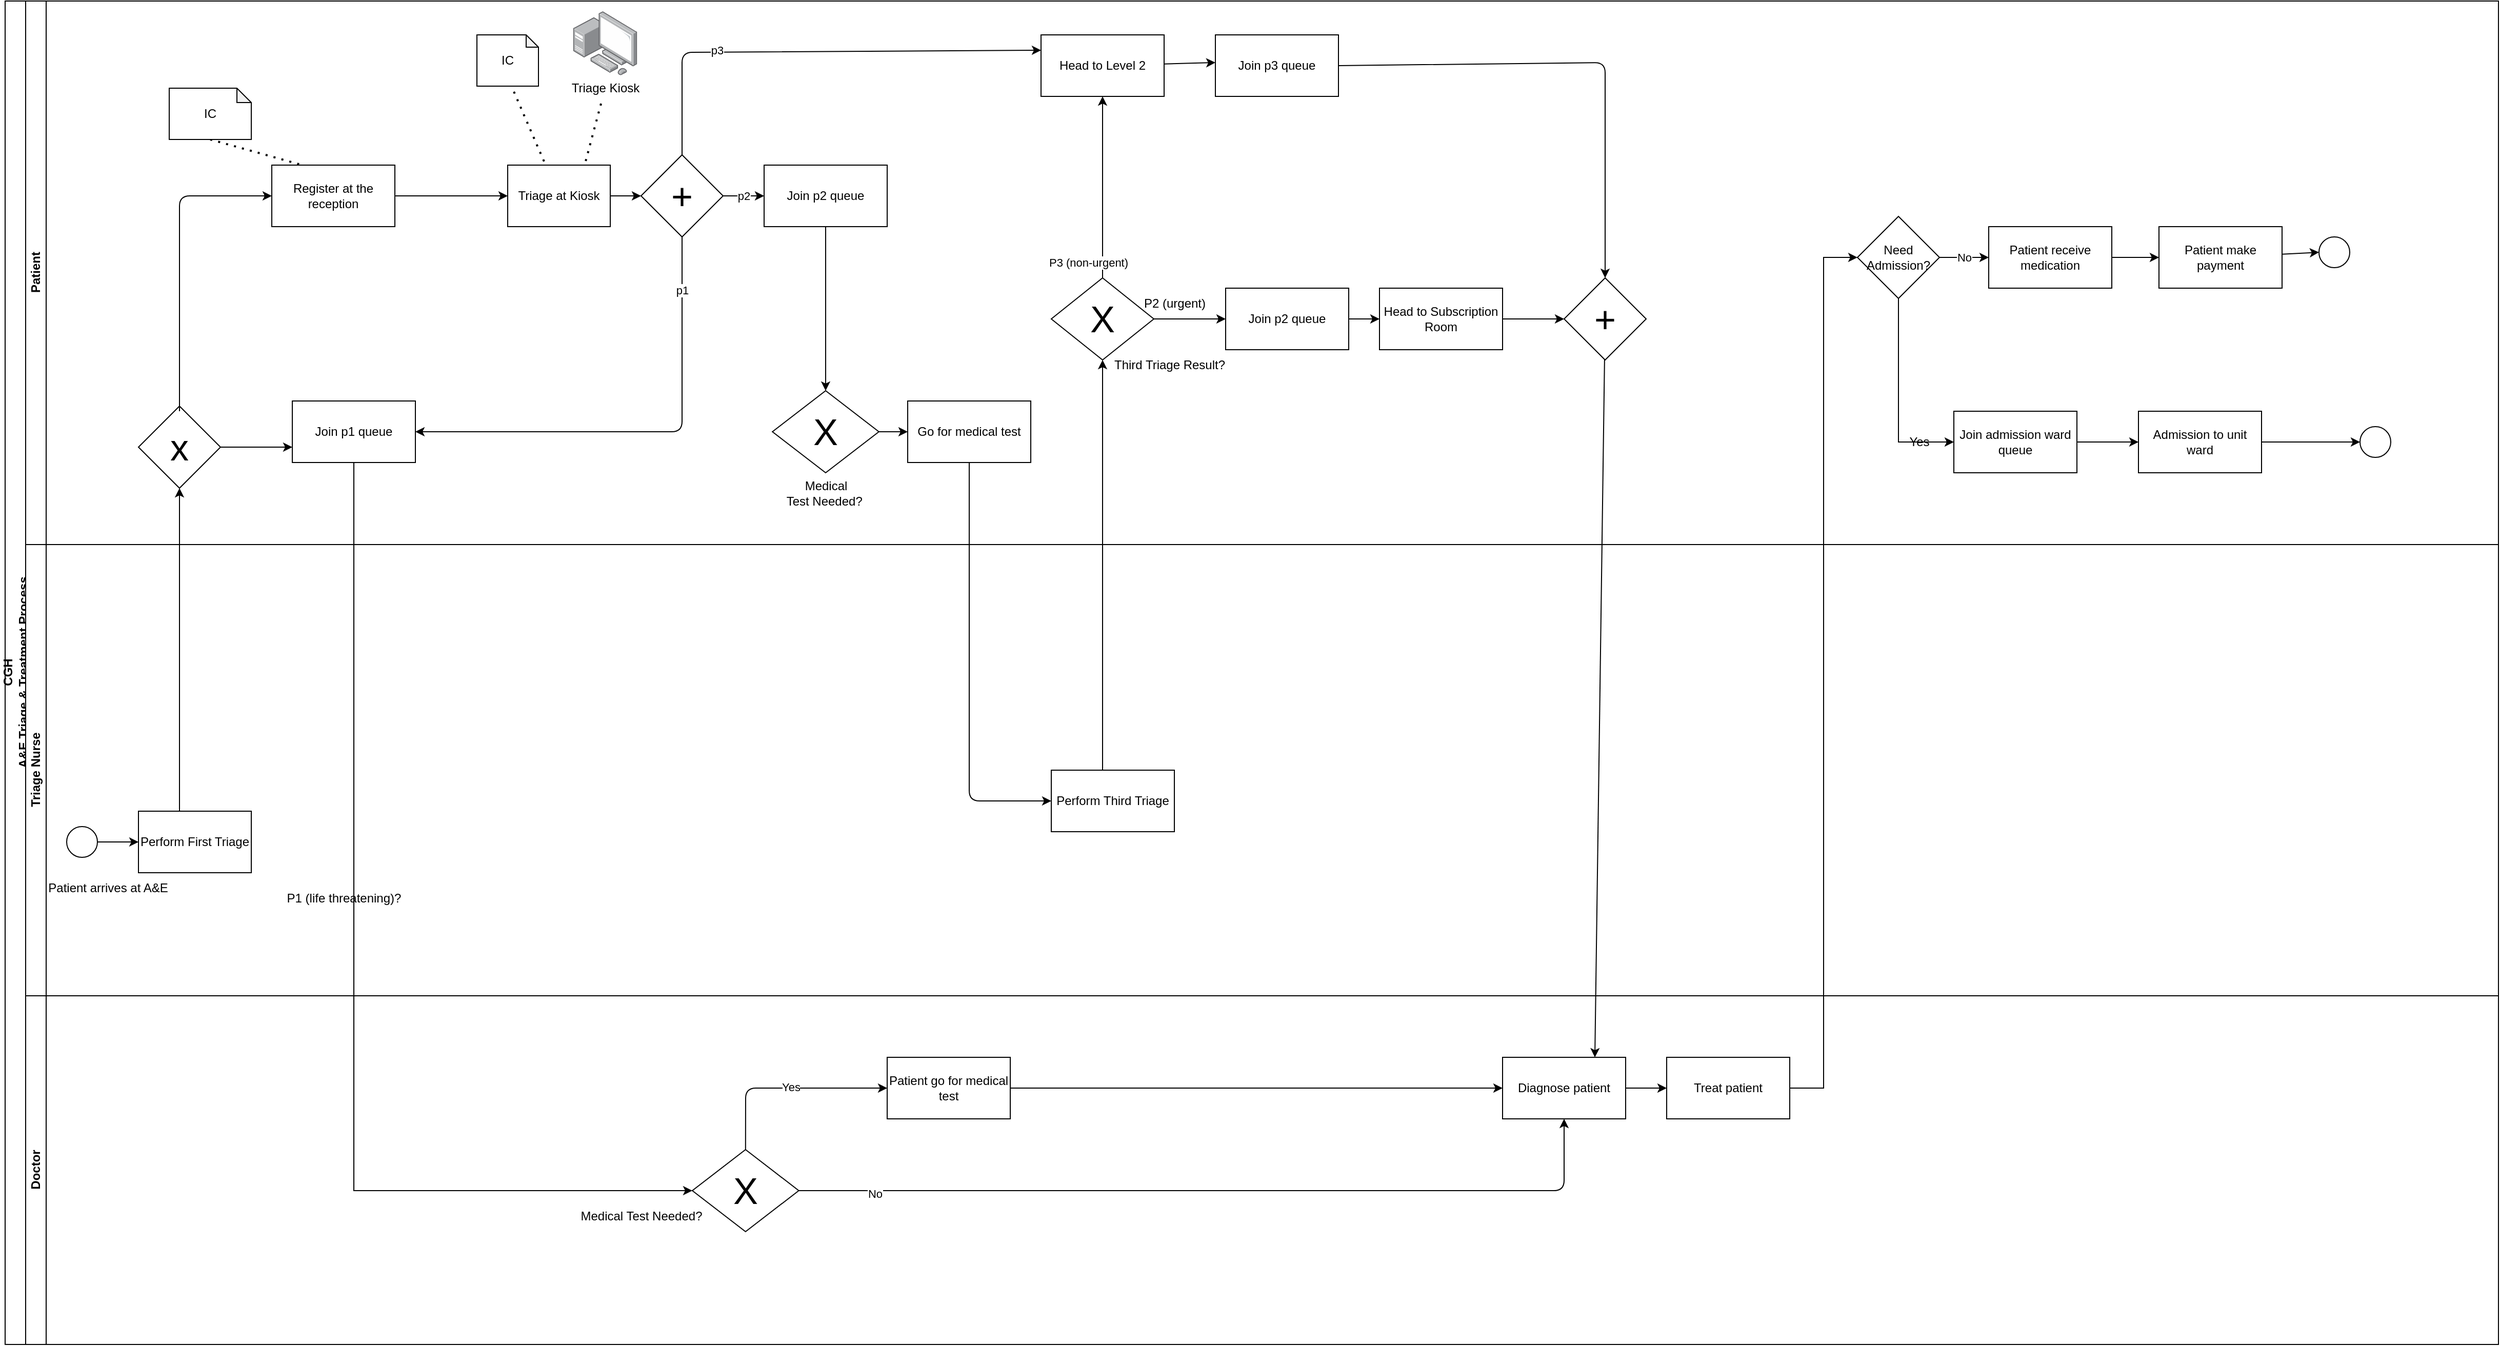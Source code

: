 <mxfile>
    <diagram id="prtHgNgQTEPvFCAcTncT" name="Page-1">
        <mxGraphModel dx="2673" dy="1535" grid="1" gridSize="10" guides="1" tooltips="1" connect="1" arrows="1" fold="1" page="1" pageScale="1" pageWidth="827" pageHeight="1169" math="0" shadow="0">
            <root>
                <mxCell id="0"/>
                <mxCell id="1" parent="0"/>
                <mxCell id="dNxyNK7c78bLwvsdeMH5-19" value="CGH &lt;br&gt;A&amp;amp;E Triage &amp;amp; Treatment Process" style="swimlane;html=1;childLayout=stackLayout;resizeParent=1;resizeParentMax=0;horizontal=0;startSize=20;horizontalStack=0;" parent="1" vertex="1">
                    <mxGeometry x="60" y="90" width="2431" height="1310" as="geometry"/>
                </mxCell>
                <mxCell id="dNxyNK7c78bLwvsdeMH5-20" value="Patient" style="swimlane;html=1;startSize=20;horizontal=0;" parent="dNxyNK7c78bLwvsdeMH5-19" vertex="1">
                    <mxGeometry x="20" width="2411" height="530" as="geometry">
                        <mxRectangle x="20" width="2340" height="30" as="alternateBounds"/>
                    </mxGeometry>
                </mxCell>
                <mxCell id="125" style="edgeStyle=none;html=1;entryX=0;entryY=0.5;entryDx=0;entryDy=0;" edge="1" parent="dNxyNK7c78bLwvsdeMH5-20" source="qgtoDDghmM0IQQvyiqZD-22" target="qgtoDDghmM0IQQvyiqZD-25">
                    <mxGeometry relative="1" as="geometry"/>
                </mxCell>
                <mxCell id="qgtoDDghmM0IQQvyiqZD-22" value="Patient make payment" style="rounded=0;whiteSpace=wrap;html=1;" parent="dNxyNK7c78bLwvsdeMH5-20" vertex="1">
                    <mxGeometry x="2080" y="220" width="120" height="60" as="geometry"/>
                </mxCell>
                <mxCell id="qgtoDDghmM0IQQvyiqZD-25" value="" style="ellipse;whiteSpace=wrap;html=1;aspect=fixed;" parent="dNxyNK7c78bLwvsdeMH5-20" vertex="1">
                    <mxGeometry x="2236" y="230" width="30" height="30" as="geometry"/>
                </mxCell>
                <mxCell id="qgtoDDghmM0IQQvyiqZD-27" value="Patient receive medication" style="whiteSpace=wrap;html=1;" parent="dNxyNK7c78bLwvsdeMH5-20" vertex="1">
                    <mxGeometry x="1914" y="220" width="120" height="60" as="geometry"/>
                </mxCell>
                <mxCell id="qgtoDDghmM0IQQvyiqZD-28" style="edgeStyle=orthogonalEdgeStyle;rounded=0;orthogonalLoop=1;jettySize=auto;html=1;" parent="dNxyNK7c78bLwvsdeMH5-20" source="qgtoDDghmM0IQQvyiqZD-27" target="qgtoDDghmM0IQQvyiqZD-22" edge="1">
                    <mxGeometry relative="1" as="geometry"/>
                </mxCell>
                <mxCell id="qgtoDDghmM0IQQvyiqZD-48" value="Register at the reception" style="whiteSpace=wrap;html=1;" parent="dNxyNK7c78bLwvsdeMH5-20" vertex="1">
                    <mxGeometry x="240" y="160" width="120" height="60" as="geometry"/>
                </mxCell>
                <mxCell id="120" style="edgeStyle=none;html=1;entryX=0;entryY=0.5;entryDx=0;entryDy=0;" edge="1" parent="dNxyNK7c78bLwvsdeMH5-20" source="qgtoDDghmM0IQQvyiqZD-68" target="qgtoDDghmM0IQQvyiqZD-70">
                    <mxGeometry relative="1" as="geometry"/>
                </mxCell>
                <mxCell id="qgtoDDghmM0IQQvyiqZD-68" value="Admission to unit ward" style="whiteSpace=wrap;html=1;" parent="dNxyNK7c78bLwvsdeMH5-20" vertex="1">
                    <mxGeometry x="2060" y="400" width="120" height="60" as="geometry"/>
                </mxCell>
                <mxCell id="qgtoDDghmM0IQQvyiqZD-70" value="" style="ellipse;whiteSpace=wrap;html=1;" parent="dNxyNK7c78bLwvsdeMH5-20" vertex="1">
                    <mxGeometry x="2276" y="415" width="30" height="30" as="geometry"/>
                </mxCell>
                <mxCell id="qgtoDDghmM0IQQvyiqZD-71" style="edgeStyle=orthogonalEdgeStyle;rounded=0;orthogonalLoop=1;jettySize=auto;html=1;exitX=0.5;exitY=1;exitDx=0;exitDy=0;entryX=0;entryY=0.5;entryDx=0;entryDy=0;startArrow=none;" parent="dNxyNK7c78bLwvsdeMH5-20" source="qgtoDDghmM0IQQvyiqZD-64" target="130" edge="1">
                    <mxGeometry relative="1" as="geometry"/>
                </mxCell>
                <mxCell id="127" value="No" style="edgeStyle=none;html=1;entryX=0;entryY=0.5;entryDx=0;entryDy=0;" edge="1" parent="dNxyNK7c78bLwvsdeMH5-20" source="qgtoDDghmM0IQQvyiqZD-64" target="qgtoDDghmM0IQQvyiqZD-27">
                    <mxGeometry relative="1" as="geometry"/>
                </mxCell>
                <mxCell id="qgtoDDghmM0IQQvyiqZD-64" value="Need Admission?" style="rhombus;whiteSpace=wrap;html=1;rounded=0;" parent="dNxyNK7c78bLwvsdeMH5-20" vertex="1">
                    <mxGeometry x="1786" y="210" width="80" height="80" as="geometry"/>
                </mxCell>
                <mxCell id="qgtoDDghmM0IQQvyiqZD-77" value="Head to Subscription Room" style="whiteSpace=wrap;html=1;" parent="dNxyNK7c78bLwvsdeMH5-20" vertex="1">
                    <mxGeometry x="1320" y="280" width="120" height="60" as="geometry"/>
                </mxCell>
                <mxCell id="qgtoDDghmM0IQQvyiqZD-86" value="Yes" style="text;html=1;align=center;verticalAlign=middle;resizable=0;points=[];autosize=1;strokeColor=none;fillColor=none;" parent="dNxyNK7c78bLwvsdeMH5-20" vertex="1">
                    <mxGeometry x="1826" y="415" width="40" height="30" as="geometry"/>
                </mxCell>
                <mxCell id="13" value="" style="endArrow=none;dashed=1;html=1;dashPattern=1 3;strokeWidth=2;entryX=0.25;entryY=0;entryDx=0;entryDy=0;exitX=0.5;exitY=1;exitDx=0;exitDy=0;exitPerimeter=0;" parent="dNxyNK7c78bLwvsdeMH5-20" source="14" target="qgtoDDghmM0IQQvyiqZD-48" edge="1">
                    <mxGeometry width="50" height="50" relative="1" as="geometry">
                        <mxPoint x="240" y="40" as="sourcePoint"/>
                        <mxPoint x="260" y="80" as="targetPoint"/>
                    </mxGeometry>
                </mxCell>
                <mxCell id="14" value="IC" style="shape=note;whiteSpace=wrap;html=1;backgroundOutline=1;darkOpacity=0.05;size=14;" parent="dNxyNK7c78bLwvsdeMH5-20" vertex="1">
                    <mxGeometry x="140" y="85" width="80" height="50" as="geometry"/>
                </mxCell>
                <mxCell id="79" style="edgeStyle=none;html=1;entryX=0;entryY=0.5;entryDx=0;entryDy=0;" edge="1" parent="dNxyNK7c78bLwvsdeMH5-20" source="qgtoDDghmM0IQQvyiqZD-92" target="100">
                    <mxGeometry relative="1" as="geometry">
                        <mxPoint x="1220" y="310" as="targetPoint"/>
                    </mxGeometry>
                </mxCell>
                <mxCell id="qgtoDDghmM0IQQvyiqZD-92" value="&lt;font style=&quot;font-size: 36px;&quot;&gt;X&lt;/font&gt;" style="rhombus;whiteSpace=wrap;html=1;" parent="dNxyNK7c78bLwvsdeMH5-20" vertex="1">
                    <mxGeometry x="1000" y="270" width="100" height="80" as="geometry"/>
                </mxCell>
                <mxCell id="52" style="edgeStyle=none;html=1;exitX=0.5;exitY=0;exitDx=0;exitDy=0;entryX=0.5;entryY=1;entryDx=0;entryDy=0;" parent="dNxyNK7c78bLwvsdeMH5-20" source="qgtoDDghmM0IQQvyiqZD-92" target="77" edge="1">
                    <mxGeometry relative="1" as="geometry">
                        <Array as="points"/>
                        <mxPoint x="1020" y="260" as="sourcePoint"/>
                        <mxPoint x="1145" y="-30" as="targetPoint"/>
                    </mxGeometry>
                </mxCell>
                <mxCell id="56" value="P3 (non-urgent)" style="edgeLabel;html=1;align=center;verticalAlign=middle;resizable=0;points=[];" vertex="1" connectable="0" parent="52">
                    <mxGeometry x="0.289" y="-1" relative="1" as="geometry">
                        <mxPoint x="-15" y="99" as="offset"/>
                    </mxGeometry>
                </mxCell>
                <mxCell id="64" value="P2 (urgent)" style="text;html=1;align=center;verticalAlign=middle;resizable=0;points=[];autosize=1;strokeColor=none;fillColor=none;" vertex="1" parent="dNxyNK7c78bLwvsdeMH5-20">
                    <mxGeometry x="1080" y="280" width="80" height="30" as="geometry"/>
                </mxCell>
                <mxCell id="77" value="Head to Level 2" style="whiteSpace=wrap;html=1;" vertex="1" parent="dNxyNK7c78bLwvsdeMH5-20">
                    <mxGeometry x="990" y="33" width="120" height="60" as="geometry"/>
                </mxCell>
                <mxCell id="qgtoDDghmM0IQQvyiqZD-42" value="Join p1 queue" style="whiteSpace=wrap;html=1;" parent="dNxyNK7c78bLwvsdeMH5-20" vertex="1">
                    <mxGeometry x="260" y="390" width="120" height="60" as="geometry"/>
                </mxCell>
                <mxCell id="83" style="edgeStyle=none;html=1;entryX=0;entryY=0.75;entryDx=0;entryDy=0;exitX=1;exitY=0.5;exitDx=0;exitDy=0;" edge="1" parent="dNxyNK7c78bLwvsdeMH5-20" source="qgtoDDghmM0IQQvyiqZD-39" target="qgtoDDghmM0IQQvyiqZD-42">
                    <mxGeometry relative="1" as="geometry"/>
                </mxCell>
                <mxCell id="qgtoDDghmM0IQQvyiqZD-39" value="&lt;span style=&quot;font-size: 36px;&quot;&gt;x&lt;/span&gt;" style="rhombus;whiteSpace=wrap;html=1;" parent="dNxyNK7c78bLwvsdeMH5-20" vertex="1">
                    <mxGeometry x="110" y="395" width="80" height="80" as="geometry"/>
                </mxCell>
                <mxCell id="8" style="edgeStyle=none;html=1;exitX=0.5;exitY=0.063;exitDx=0;exitDy=0;exitPerimeter=0;" parent="dNxyNK7c78bLwvsdeMH5-20" source="qgtoDDghmM0IQQvyiqZD-39" target="qgtoDDghmM0IQQvyiqZD-48" edge="1">
                    <mxGeometry relative="1" as="geometry">
                        <Array as="points">
                            <mxPoint x="150" y="190"/>
                        </Array>
                    </mxGeometry>
                </mxCell>
                <mxCell id="88" style="edgeStyle=none;html=1;entryX=0;entryY=0.5;entryDx=0;entryDy=0;exitX=1;exitY=0.5;exitDx=0;exitDy=0;" edge="1" parent="dNxyNK7c78bLwvsdeMH5-20" source="qgtoDDghmM0IQQvyiqZD-52" target="86">
                    <mxGeometry relative="1" as="geometry"/>
                </mxCell>
                <mxCell id="qgtoDDghmM0IQQvyiqZD-52" value="Triage at Kiosk" style="whiteSpace=wrap;html=1;" parent="dNxyNK7c78bLwvsdeMH5-20" vertex="1">
                    <mxGeometry x="470" y="160" width="100" height="60" as="geometry"/>
                </mxCell>
                <mxCell id="qgtoDDghmM0IQQvyiqZD-53" style="edgeStyle=orthogonalEdgeStyle;rounded=0;orthogonalLoop=1;jettySize=auto;html=1;" parent="dNxyNK7c78bLwvsdeMH5-20" source="qgtoDDghmM0IQQvyiqZD-48" target="qgtoDDghmM0IQQvyiqZD-52" edge="1">
                    <mxGeometry relative="1" as="geometry"/>
                </mxCell>
                <mxCell id="19" value="IC" style="shape=note;whiteSpace=wrap;html=1;backgroundOutline=1;darkOpacity=0.05;size=12;" parent="dNxyNK7c78bLwvsdeMH5-20" vertex="1">
                    <mxGeometry x="440" y="33" width="60" height="50" as="geometry"/>
                </mxCell>
                <mxCell id="18" value="" style="endArrow=none;dashed=1;html=1;dashPattern=1 3;strokeWidth=2;exitX=0.601;exitY=1.109;exitDx=0;exitDy=0;exitPerimeter=0;" parent="dNxyNK7c78bLwvsdeMH5-20" source="19" target="qgtoDDghmM0IQQvyiqZD-52" edge="1">
                    <mxGeometry width="50" height="50" relative="1" as="geometry">
                        <mxPoint x="420" y="210" as="sourcePoint"/>
                        <mxPoint x="450" y="240" as="targetPoint"/>
                    </mxGeometry>
                </mxCell>
                <mxCell id="17" value="" style="group" parent="dNxyNK7c78bLwvsdeMH5-20" vertex="1" connectable="0">
                    <mxGeometry x="520" y="10" width="90" height="90" as="geometry"/>
                </mxCell>
                <mxCell id="qgtoDDghmM0IQQvyiqZD-74" value="" style="image;points=[];aspect=fixed;html=1;align=center;shadow=0;dashed=0;image=img/lib/allied_telesis/computer_and_terminals/Personal_Computer_with_Server.svg;" parent="17" vertex="1">
                    <mxGeometry x="13.8" width="62.4" height="62.4" as="geometry"/>
                </mxCell>
                <mxCell id="qgtoDDghmM0IQQvyiqZD-93" value="Triage Kiosk" style="text;html=1;align=center;verticalAlign=middle;resizable=0;points=[];autosize=1;strokeColor=none;fillColor=none;" parent="17" vertex="1">
                    <mxGeometry y="60" width="90" height="30" as="geometry"/>
                </mxCell>
                <mxCell id="qgtoDDghmM0IQQvyiqZD-73" value="" style="endArrow=none;dashed=1;html=1;dashPattern=1 3;strokeWidth=2;rounded=0;startArrow=none;entryX=0.75;entryY=0;entryDx=0;entryDy=0;" parent="dNxyNK7c78bLwvsdeMH5-20" source="qgtoDDghmM0IQQvyiqZD-93" target="qgtoDDghmM0IQQvyiqZD-52" edge="1">
                    <mxGeometry width="50" height="50" relative="1" as="geometry">
                        <mxPoint x="524" y="210" as="sourcePoint"/>
                        <mxPoint x="490" y="795" as="targetPoint"/>
                    </mxGeometry>
                </mxCell>
                <mxCell id="92" style="edgeStyle=none;html=1;entryX=0;entryY=0.25;entryDx=0;entryDy=0;exitX=0.5;exitY=0;exitDx=0;exitDy=0;" edge="1" parent="dNxyNK7c78bLwvsdeMH5-20" source="86" target="77">
                    <mxGeometry relative="1" as="geometry">
                        <mxPoint x="550" y="420" as="sourcePoint"/>
                        <Array as="points">
                            <mxPoint x="640" y="50"/>
                        </Array>
                    </mxGeometry>
                </mxCell>
                <mxCell id="104" value="p3" style="edgeLabel;html=1;align=center;verticalAlign=middle;resizable=0;points=[];" vertex="1" connectable="0" parent="92">
                    <mxGeometry x="-0.406" y="2" relative="1" as="geometry">
                        <mxPoint as="offset"/>
                    </mxGeometry>
                </mxCell>
                <mxCell id="93" value="p2" style="edgeStyle=none;html=1;entryX=0;entryY=0.5;entryDx=0;entryDy=0;exitX=1;exitY=0.5;exitDx=0;exitDy=0;" edge="1" parent="dNxyNK7c78bLwvsdeMH5-20" source="86" target="90">
                    <mxGeometry relative="1" as="geometry"/>
                </mxCell>
                <mxCell id="102" style="edgeStyle=none;html=1;entryX=1;entryY=0.5;entryDx=0;entryDy=0;exitX=0.5;exitY=1;exitDx=0;exitDy=0;" edge="1" parent="dNxyNK7c78bLwvsdeMH5-20" source="86" target="qgtoDDghmM0IQQvyiqZD-42">
                    <mxGeometry relative="1" as="geometry">
                        <Array as="points">
                            <mxPoint x="640" y="420"/>
                        </Array>
                    </mxGeometry>
                </mxCell>
                <mxCell id="103" value="p1" style="edgeLabel;html=1;align=center;verticalAlign=middle;resizable=0;points=[];" vertex="1" connectable="0" parent="102">
                    <mxGeometry x="-0.772" relative="1" as="geometry">
                        <mxPoint as="offset"/>
                    </mxGeometry>
                </mxCell>
                <mxCell id="86" value="&lt;span style=&quot;font-size: 36px;&quot;&gt;+&lt;/span&gt;" style="rhombus;whiteSpace=wrap;html=1;" vertex="1" parent="dNxyNK7c78bLwvsdeMH5-20">
                    <mxGeometry x="600" y="150" width="80" height="80" as="geometry"/>
                </mxCell>
                <mxCell id="90" value="Join p2 queue" style="whiteSpace=wrap;html=1;" vertex="1" parent="dNxyNK7c78bLwvsdeMH5-20">
                    <mxGeometry x="720" y="160" width="120" height="60" as="geometry"/>
                </mxCell>
                <mxCell id="qgtoDDghmM0IQQvyiqZD-4" value="&lt;span style=&quot;font-size: 36px;&quot;&gt;X&lt;/span&gt;" style="rhombus;whiteSpace=wrap;html=1;fontFamily=Helvetica;fontSize=12;fontColor=#000000;align=center;" parent="dNxyNK7c78bLwvsdeMH5-20" vertex="1">
                    <mxGeometry x="728.1" y="380" width="103.8" height="80" as="geometry"/>
                </mxCell>
                <mxCell id="94" style="edgeStyle=none;html=1;" edge="1" parent="dNxyNK7c78bLwvsdeMH5-20" source="90" target="qgtoDDghmM0IQQvyiqZD-4">
                    <mxGeometry relative="1" as="geometry">
                        <mxPoint x="650" y="620" as="targetPoint"/>
                    </mxGeometry>
                </mxCell>
                <mxCell id="qgtoDDghmM0IQQvyiqZD-33" value="Go for medical test" style="whiteSpace=wrap;html=1;" parent="dNxyNK7c78bLwvsdeMH5-20" vertex="1">
                    <mxGeometry x="860" y="390" width="120" height="60" as="geometry"/>
                </mxCell>
                <mxCell id="96" style="edgeStyle=none;html=1;" edge="1" parent="dNxyNK7c78bLwvsdeMH5-20" source="qgtoDDghmM0IQQvyiqZD-4" target="qgtoDDghmM0IQQvyiqZD-33">
                    <mxGeometry relative="1" as="geometry"/>
                </mxCell>
                <mxCell id="101" style="edgeStyle=none;html=1;entryX=0;entryY=0.5;entryDx=0;entryDy=0;" edge="1" parent="dNxyNK7c78bLwvsdeMH5-20" source="100" target="qgtoDDghmM0IQQvyiqZD-77">
                    <mxGeometry relative="1" as="geometry"/>
                </mxCell>
                <mxCell id="100" value="Join p2 queue" style="whiteSpace=wrap;html=1;" vertex="1" parent="dNxyNK7c78bLwvsdeMH5-20">
                    <mxGeometry x="1170" y="280" width="120" height="60" as="geometry"/>
                </mxCell>
                <mxCell id="117" value="Join p3 queue" style="whiteSpace=wrap;html=1;" vertex="1" parent="dNxyNK7c78bLwvsdeMH5-20">
                    <mxGeometry x="1160" y="33" width="120" height="60" as="geometry"/>
                </mxCell>
                <mxCell id="118" style="edgeStyle=none;html=1;" edge="1" parent="dNxyNK7c78bLwvsdeMH5-20" source="77">
                    <mxGeometry relative="1" as="geometry">
                        <mxPoint x="1160" y="60" as="targetPoint"/>
                    </mxGeometry>
                </mxCell>
                <mxCell id="121" value="&lt;span style=&quot;font-size: 36px;&quot;&gt;+&lt;/span&gt;" style="rhombus;whiteSpace=wrap;html=1;" vertex="1" parent="dNxyNK7c78bLwvsdeMH5-20">
                    <mxGeometry x="1500" y="270" width="80" height="80" as="geometry"/>
                </mxCell>
                <mxCell id="115" style="edgeStyle=none;html=1;entryX=0;entryY=0.5;entryDx=0;entryDy=0;" edge="1" parent="dNxyNK7c78bLwvsdeMH5-20" source="qgtoDDghmM0IQQvyiqZD-77" target="121">
                    <mxGeometry relative="1" as="geometry"/>
                </mxCell>
                <mxCell id="123" style="edgeStyle=none;html=1;entryX=0.5;entryY=0;entryDx=0;entryDy=0;exitX=1;exitY=0.5;exitDx=0;exitDy=0;" edge="1" parent="dNxyNK7c78bLwvsdeMH5-20" source="117" target="121">
                    <mxGeometry relative="1" as="geometry">
                        <mxPoint x="1540" y="100" as="targetPoint"/>
                        <Array as="points">
                            <mxPoint x="1540" y="60"/>
                        </Array>
                    </mxGeometry>
                </mxCell>
                <mxCell id="131" style="edgeStyle=none;html=1;" edge="1" parent="dNxyNK7c78bLwvsdeMH5-20" source="130" target="qgtoDDghmM0IQQvyiqZD-68">
                    <mxGeometry relative="1" as="geometry"/>
                </mxCell>
                <mxCell id="130" value="Join admission ward queue" style="whiteSpace=wrap;html=1;" vertex="1" parent="dNxyNK7c78bLwvsdeMH5-20">
                    <mxGeometry x="1880" y="400" width="120" height="60" as="geometry"/>
                </mxCell>
                <mxCell id="138" value="Third Triage Result?" style="text;html=1;align=center;verticalAlign=middle;resizable=0;points=[];autosize=1;strokeColor=none;fillColor=none;" vertex="1" parent="dNxyNK7c78bLwvsdeMH5-20">
                    <mxGeometry x="1050" y="340" width="130" height="30" as="geometry"/>
                </mxCell>
                <mxCell id="qgtoDDghmM0IQQvyiqZD-65" value="" style="edgeStyle=orthogonalEdgeStyle;rounded=0;orthogonalLoop=1;jettySize=auto;html=1;entryX=0;entryY=0.5;entryDx=0;entryDy=0;" parent="dNxyNK7c78bLwvsdeMH5-19" source="qgtoDDghmM0IQQvyiqZD-31" target="qgtoDDghmM0IQQvyiqZD-64" edge="1">
                    <mxGeometry relative="1" as="geometry"/>
                </mxCell>
                <mxCell id="qgtoDDghmM0IQQvyiqZD-50" style="edgeStyle=orthogonalEdgeStyle;rounded=0;orthogonalLoop=1;jettySize=auto;html=1;entryX=0;entryY=0.5;entryDx=0;entryDy=0;exitX=0.5;exitY=1;exitDx=0;exitDy=0;" parent="dNxyNK7c78bLwvsdeMH5-19" source="qgtoDDghmM0IQQvyiqZD-42" target="105" edge="1">
                    <mxGeometry relative="1" as="geometry"/>
                </mxCell>
                <mxCell id="84" style="edgeStyle=none;html=1;entryX=0.5;entryY=1;entryDx=0;entryDy=0;" edge="1" parent="dNxyNK7c78bLwvsdeMH5-19" target="qgtoDDghmM0IQQvyiqZD-39">
                    <mxGeometry relative="1" as="geometry">
                        <mxPoint x="170" y="800" as="sourcePoint"/>
                    </mxGeometry>
                </mxCell>
                <mxCell id="99" style="edgeStyle=none;html=1;entryX=0.5;entryY=1;entryDx=0;entryDy=0;" edge="1" parent="dNxyNK7c78bLwvsdeMH5-19" target="qgtoDDghmM0IQQvyiqZD-92">
                    <mxGeometry relative="1" as="geometry">
                        <mxPoint x="1070" y="770" as="sourcePoint"/>
                    </mxGeometry>
                </mxCell>
                <mxCell id="qgtoDDghmM0IQQvyiqZD-1" value="Triage Nurse" style="swimlane;html=1;startSize=20;horizontal=0;" parent="dNxyNK7c78bLwvsdeMH5-19" vertex="1">
                    <mxGeometry x="20" y="530" width="2411" height="440" as="geometry"/>
                </mxCell>
                <mxCell id="7" value="Patient arrives at A&amp;amp;E" style="text;html=1;align=center;verticalAlign=middle;resizable=0;points=[];autosize=1;strokeColor=none;fillColor=none;" parent="qgtoDDghmM0IQQvyiqZD-1" vertex="1">
                    <mxGeometry x="10" y="320" width="140" height="30" as="geometry"/>
                </mxCell>
                <mxCell id="qgtoDDghmM0IQQvyiqZD-3" value="Perform First Triage" style="rounded=0;whiteSpace=wrap;html=1;fontFamily=Helvetica;fontSize=12;fontColor=#000000;align=center;" parent="qgtoDDghmM0IQQvyiqZD-1" vertex="1">
                    <mxGeometry x="110" y="260" width="110" height="60" as="geometry"/>
                </mxCell>
                <mxCell id="dNxyNK7c78bLwvsdeMH5-23" value="" style="ellipse;whiteSpace=wrap;html=1;" parent="qgtoDDghmM0IQQvyiqZD-1" vertex="1">
                    <mxGeometry x="40" y="275" width="30" height="30" as="geometry"/>
                </mxCell>
                <mxCell id="28" style="edgeStyle=none;html=1;entryX=0;entryY=0.5;entryDx=0;entryDy=0;" parent="qgtoDDghmM0IQQvyiqZD-1" source="dNxyNK7c78bLwvsdeMH5-23" target="qgtoDDghmM0IQQvyiqZD-3" edge="1">
                    <mxGeometry relative="1" as="geometry"/>
                </mxCell>
                <mxCell id="qgtoDDghmM0IQQvyiqZD-89" value="P1 (life threatening)?" style="text;html=1;align=center;verticalAlign=middle;resizable=0;points=[];autosize=1;strokeColor=none;fillColor=none;" parent="qgtoDDghmM0IQQvyiqZD-1" vertex="1">
                    <mxGeometry x="245" y="330" width="130" height="30" as="geometry"/>
                </mxCell>
                <mxCell id="qgtoDDghmM0IQQvyiqZD-90" value="Perform Third Triage" style="rounded=0;whiteSpace=wrap;html=1;" parent="qgtoDDghmM0IQQvyiqZD-1" vertex="1">
                    <mxGeometry x="1000" y="220" width="120" height="60" as="geometry"/>
                </mxCell>
                <mxCell id="dNxyNK7c78bLwvsdeMH5-22" value="Doctor" style="swimlane;html=1;startSize=20;horizontal=0;" parent="dNxyNK7c78bLwvsdeMH5-19" vertex="1">
                    <mxGeometry x="20" y="970" width="2411" height="340" as="geometry"/>
                </mxCell>
                <mxCell id="qgtoDDghmM0IQQvyiqZD-21" value="Diagnose patient" style="rounded=0;whiteSpace=wrap;html=1;" parent="dNxyNK7c78bLwvsdeMH5-22" vertex="1">
                    <mxGeometry x="1440" y="60" width="120" height="60" as="geometry"/>
                </mxCell>
                <mxCell id="qgtoDDghmM0IQQvyiqZD-31" value="Treat patient" style="whiteSpace=wrap;html=1;rounded=0;" parent="dNxyNK7c78bLwvsdeMH5-22" vertex="1">
                    <mxGeometry x="1600" y="60" width="120" height="60" as="geometry"/>
                </mxCell>
                <mxCell id="qgtoDDghmM0IQQvyiqZD-32" value="" style="edgeStyle=orthogonalEdgeStyle;rounded=0;orthogonalLoop=1;jettySize=auto;html=1;" parent="dNxyNK7c78bLwvsdeMH5-22" source="qgtoDDghmM0IQQvyiqZD-21" target="qgtoDDghmM0IQQvyiqZD-31" edge="1">
                    <mxGeometry relative="1" as="geometry">
                        <Array as="points">
                            <mxPoint x="1520" y="90"/>
                            <mxPoint x="1520" y="100"/>
                        </Array>
                    </mxGeometry>
                </mxCell>
                <mxCell id="107" style="edgeStyle=none;html=1;entryX=0;entryY=0.5;entryDx=0;entryDy=0;exitX=0.5;exitY=0;exitDx=0;exitDy=0;" edge="1" parent="dNxyNK7c78bLwvsdeMH5-22" source="105" target="106">
                    <mxGeometry relative="1" as="geometry">
                        <mxPoint x="592" y="160" as="sourcePoint"/>
                        <Array as="points">
                            <mxPoint x="702" y="90"/>
                        </Array>
                    </mxGeometry>
                </mxCell>
                <mxCell id="113" value="Yes" style="edgeLabel;html=1;align=center;verticalAlign=middle;resizable=0;points=[];" vertex="1" connectable="0" parent="107">
                    <mxGeometry x="0.045" y="1" relative="1" as="geometry">
                        <mxPoint as="offset"/>
                    </mxGeometry>
                </mxCell>
                <mxCell id="105" value="&lt;span style=&quot;font-size: 36px;&quot;&gt;X&lt;/span&gt;" style="rhombus;whiteSpace=wrap;html=1;fontFamily=Helvetica;fontSize=12;fontColor=#000000;align=center;" vertex="1" parent="dNxyNK7c78bLwvsdeMH5-22">
                    <mxGeometry x="650" y="150" width="103.8" height="80" as="geometry"/>
                </mxCell>
                <mxCell id="108" style="edgeStyle=none;html=1;entryX=0.5;entryY=1;entryDx=0;entryDy=0;exitX=1;exitY=0.5;exitDx=0;exitDy=0;" edge="1" parent="dNxyNK7c78bLwvsdeMH5-22" source="105" target="qgtoDDghmM0IQQvyiqZD-21">
                    <mxGeometry relative="1" as="geometry">
                        <mxPoint x="1073.8" y="190" as="sourcePoint"/>
                        <Array as="points">
                            <mxPoint x="1500" y="190"/>
                        </Array>
                    </mxGeometry>
                </mxCell>
                <mxCell id="114" value="No" style="edgeLabel;html=1;align=center;verticalAlign=middle;resizable=0;points=[];" vertex="1" connectable="0" parent="108">
                    <mxGeometry x="-0.82" y="-3" relative="1" as="geometry">
                        <mxPoint as="offset"/>
                    </mxGeometry>
                </mxCell>
                <mxCell id="111" style="edgeStyle=none;html=1;entryX=0;entryY=0.5;entryDx=0;entryDy=0;" edge="1" parent="dNxyNK7c78bLwvsdeMH5-22" source="106" target="qgtoDDghmM0IQQvyiqZD-21">
                    <mxGeometry relative="1" as="geometry"/>
                </mxCell>
                <mxCell id="106" value="Patient go for medical test" style="whiteSpace=wrap;html=1;" vertex="1" parent="dNxyNK7c78bLwvsdeMH5-22">
                    <mxGeometry x="840" y="60" width="120" height="60" as="geometry"/>
                </mxCell>
                <mxCell id="112" value="Medical Test Needed?" style="text;html=1;align=center;verticalAlign=middle;resizable=0;points=[];autosize=1;strokeColor=none;fillColor=none;" vertex="1" parent="dNxyNK7c78bLwvsdeMH5-22">
                    <mxGeometry x="530" y="200" width="140" height="30" as="geometry"/>
                </mxCell>
                <mxCell id="124" style="edgeStyle=none;html=1;entryX=0.75;entryY=0;entryDx=0;entryDy=0;" edge="1" parent="dNxyNK7c78bLwvsdeMH5-19" source="121" target="qgtoDDghmM0IQQvyiqZD-21">
                    <mxGeometry relative="1" as="geometry"/>
                </mxCell>
                <mxCell id="135" style="edgeStyle=none;html=1;entryX=0;entryY=0.5;entryDx=0;entryDy=0;" edge="1" parent="dNxyNK7c78bLwvsdeMH5-19" source="qgtoDDghmM0IQQvyiqZD-33" target="qgtoDDghmM0IQQvyiqZD-90">
                    <mxGeometry relative="1" as="geometry">
                        <Array as="points">
                            <mxPoint x="940" y="780"/>
                        </Array>
                    </mxGeometry>
                </mxCell>
                <mxCell id="6" value="&lt;span style=&quot;color: rgba(0, 0, 0, 0); font-family: monospace; font-size: 0px; text-align: start;&quot;&gt;Pa&lt;/span&gt;" style="text;html=1;align=center;verticalAlign=middle;resizable=0;points=[];autosize=1;strokeColor=none;fillColor=none;" parent="1" vertex="1">
                    <mxGeometry x="190" y="195" width="20" height="30" as="geometry"/>
                </mxCell>
                <mxCell id="136" value="&lt;span style=&quot;&quot;&gt;Medical&lt;/span&gt;&lt;br style=&quot;border-color: var(--border-color);&quot;&gt;&lt;span style=&quot;&quot;&gt;Test Needed?&amp;nbsp;&lt;/span&gt;" style="text;html=1;align=center;verticalAlign=middle;resizable=0;points=[];autosize=1;strokeColor=none;fillColor=none;" vertex="1" parent="1">
                    <mxGeometry x="810" y="550" width="100" height="40" as="geometry"/>
                </mxCell>
            </root>
        </mxGraphModel>
    </diagram>
</mxfile>